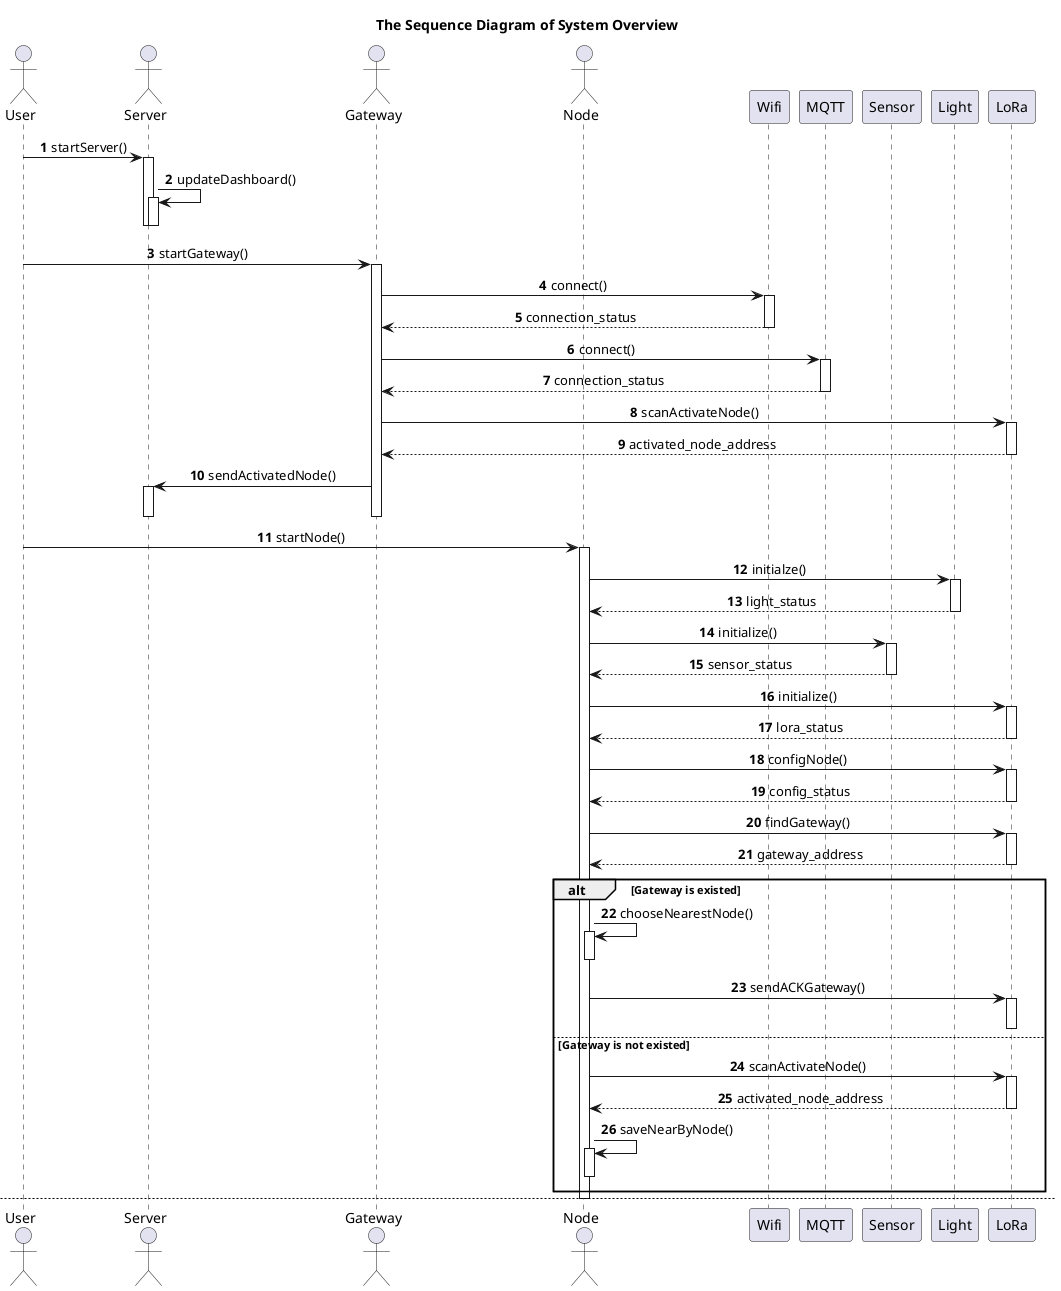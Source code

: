 @startuml general_processing_flow
title The Sequence Diagram of System Overview

autonumber
skinparam sequenceMessageAlign center

actor User
actor Server
actor Gateway
actor Node

participant Wifi
participant MQTT
participant Sensor
participant Light
participant LoRa

User -> Server: startServer()
activate Server
    Server -> Server: updateDashboard()
    activate Server
    deactivate Server
deactivate Server

User -> Gateway: startGateway()
activate Gateway
    Gateway -> Wifi ++: connect()
    return connection_status

    Gateway -> MQTT ++: connect()
    return connection_status

    Gateway -> LoRa ++: scanActivateNode()
    return activated_node_address

    Gateway -> Server ++: sendActivatedNode()
    deactivate Server
deactivate Gateway

User -> Node: startNode()
activate Node
    Node -> Light ++: initialze()
    return light_status

    Node -> Sensor ++: initialize()
    return sensor_status

    Node -> LoRa ++: initialize()
    return lora_status

    Node -> LoRa ++: configNode()
    return config_status

    Node -> LoRa ++: findGateway()
    return gateway_address

    alt Gateway is existed
        Node -> Node ++: chooseNearestNode()
        deactivate Node

        Node -> LoRa ++: sendACKGateway()
        deactivate LoRa
    else Gateway is not existed 
        Node -> LoRa ++: scanActivateNode()
        return activated_node_address

        Node -> Node ++: saveNearByNode()
        deactivate Node
    end
deactivate Node

newpage

User -> Server: controlLight()
activate Server
    Server -> Gateway ++: controlLightAt(node_address)
        Gateway -> LoRa ++: controlNode(address)
            LoRa -> Node ++: controlLight()
            return light_state
        return light_state
    return light_state
deactivate Server

loop Node is active
    Node -> Node: mainLoop()
    note left: Execute every \n4 seconds
    activate Node
        Node -> Sensor ++: getSensorValue()
        return sensor_value

        Node -> Light ++: getLightState()
        return light_state

        Node -> LoRa ++: sendToGateway(node_state)
        deactivate LoRa
    deactivate Node
end

Gateway -> Gateway: waitMessageFromNode()
note left
This function is asynchronous.
It executes immediately
when a message arrives.
end note
activate Gateway
    LoRa ->> Gateway: node_state
    Gateway -> Gateway ++: saveRawMessage()
    deactivate Gateway
deactivate Gateway

loop Gateway is active
    Gateway -> Gateway: mainLoop()
    note left: Execute every \n100 miliseconds
    activate Gateway
        Gateway -> Gateway ++: getProcessedNodeState()
        deactivate Gateway
        Gateway -> Server ++: sendProcessedNodeState()
        deactivate Server
    deactivate Gateway
end
@enduml